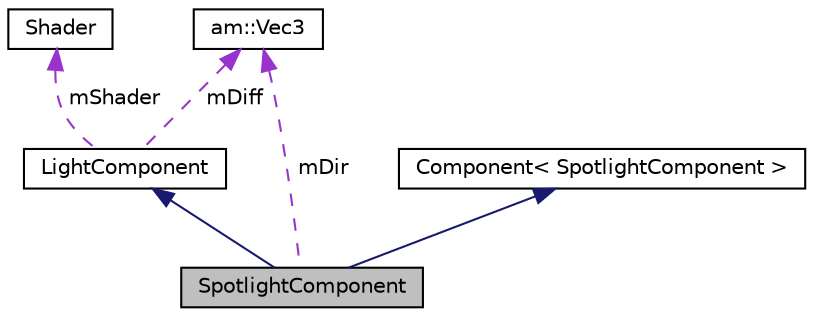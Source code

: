 digraph "SpotlightComponent"
{
  edge [fontname="Helvetica",fontsize="10",labelfontname="Helvetica",labelfontsize="10"];
  node [fontname="Helvetica",fontsize="10",shape=record];
  Node3 [label="SpotlightComponent",height=0.2,width=0.4,color="black", fillcolor="grey75", style="filled", fontcolor="black"];
  Node4 -> Node3 [dir="back",color="midnightblue",fontsize="10",style="solid",fontname="Helvetica"];
  Node4 [label="LightComponent",height=0.2,width=0.4,color="black", fillcolor="white", style="filled",URL="$struct_light_component.html"];
  Node5 -> Node4 [dir="back",color="darkorchid3",fontsize="10",style="dashed",label=" mShader" ,fontname="Helvetica"];
  Node5 [label="Shader",height=0.2,width=0.4,color="black", fillcolor="white", style="filled",URL="$class_shader.html"];
  Node6 -> Node4 [dir="back",color="darkorchid3",fontsize="10",style="dashed",label=" mDiff" ,fontname="Helvetica"];
  Node6 [label="am::Vec3",height=0.2,width=0.4,color="black", fillcolor="white", style="filled",URL="$structam_1_1_vec3.html"];
  Node7 -> Node3 [dir="back",color="midnightblue",fontsize="10",style="solid",fontname="Helvetica"];
  Node7 [label="Component\< SpotlightComponent \>",height=0.2,width=0.4,color="black", fillcolor="white", style="filled",URL="$struct_component.html"];
  Node6 -> Node3 [dir="back",color="darkorchid3",fontsize="10",style="dashed",label=" mDir" ,fontname="Helvetica"];
}
